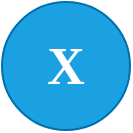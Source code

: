 <mxfile>
    <diagram id="OYqkTKZ24ruUyNLx62ju" name="Page-1">
        <mxGraphModel dx="948" dy="800" grid="1" gridSize="10" guides="1" tooltips="1" connect="1" arrows="1" fold="1" page="1" pageScale="1" pageWidth="827" pageHeight="1169" math="0" shadow="0">
            <root>
                <mxCell id="0"/>
                <mxCell id="1" parent="0"/>
                <mxCell id="2" value="&lt;font style=&quot;font-size: 26px&quot; face=&quot;Verdana&quot;&gt;&lt;b&gt;X&lt;/b&gt;&lt;/font&gt;" style="ellipse;whiteSpace=wrap;html=1;aspect=fixed;fillColor=#1ba1e2;strokeColor=#006EAF;fontColor=#ffffff;direction=south;" parent="1" vertex="1">
                    <mxGeometry width="64" height="64" as="geometry"/>
                </mxCell>
            </root>
        </mxGraphModel>
    </diagram>
</mxfile>